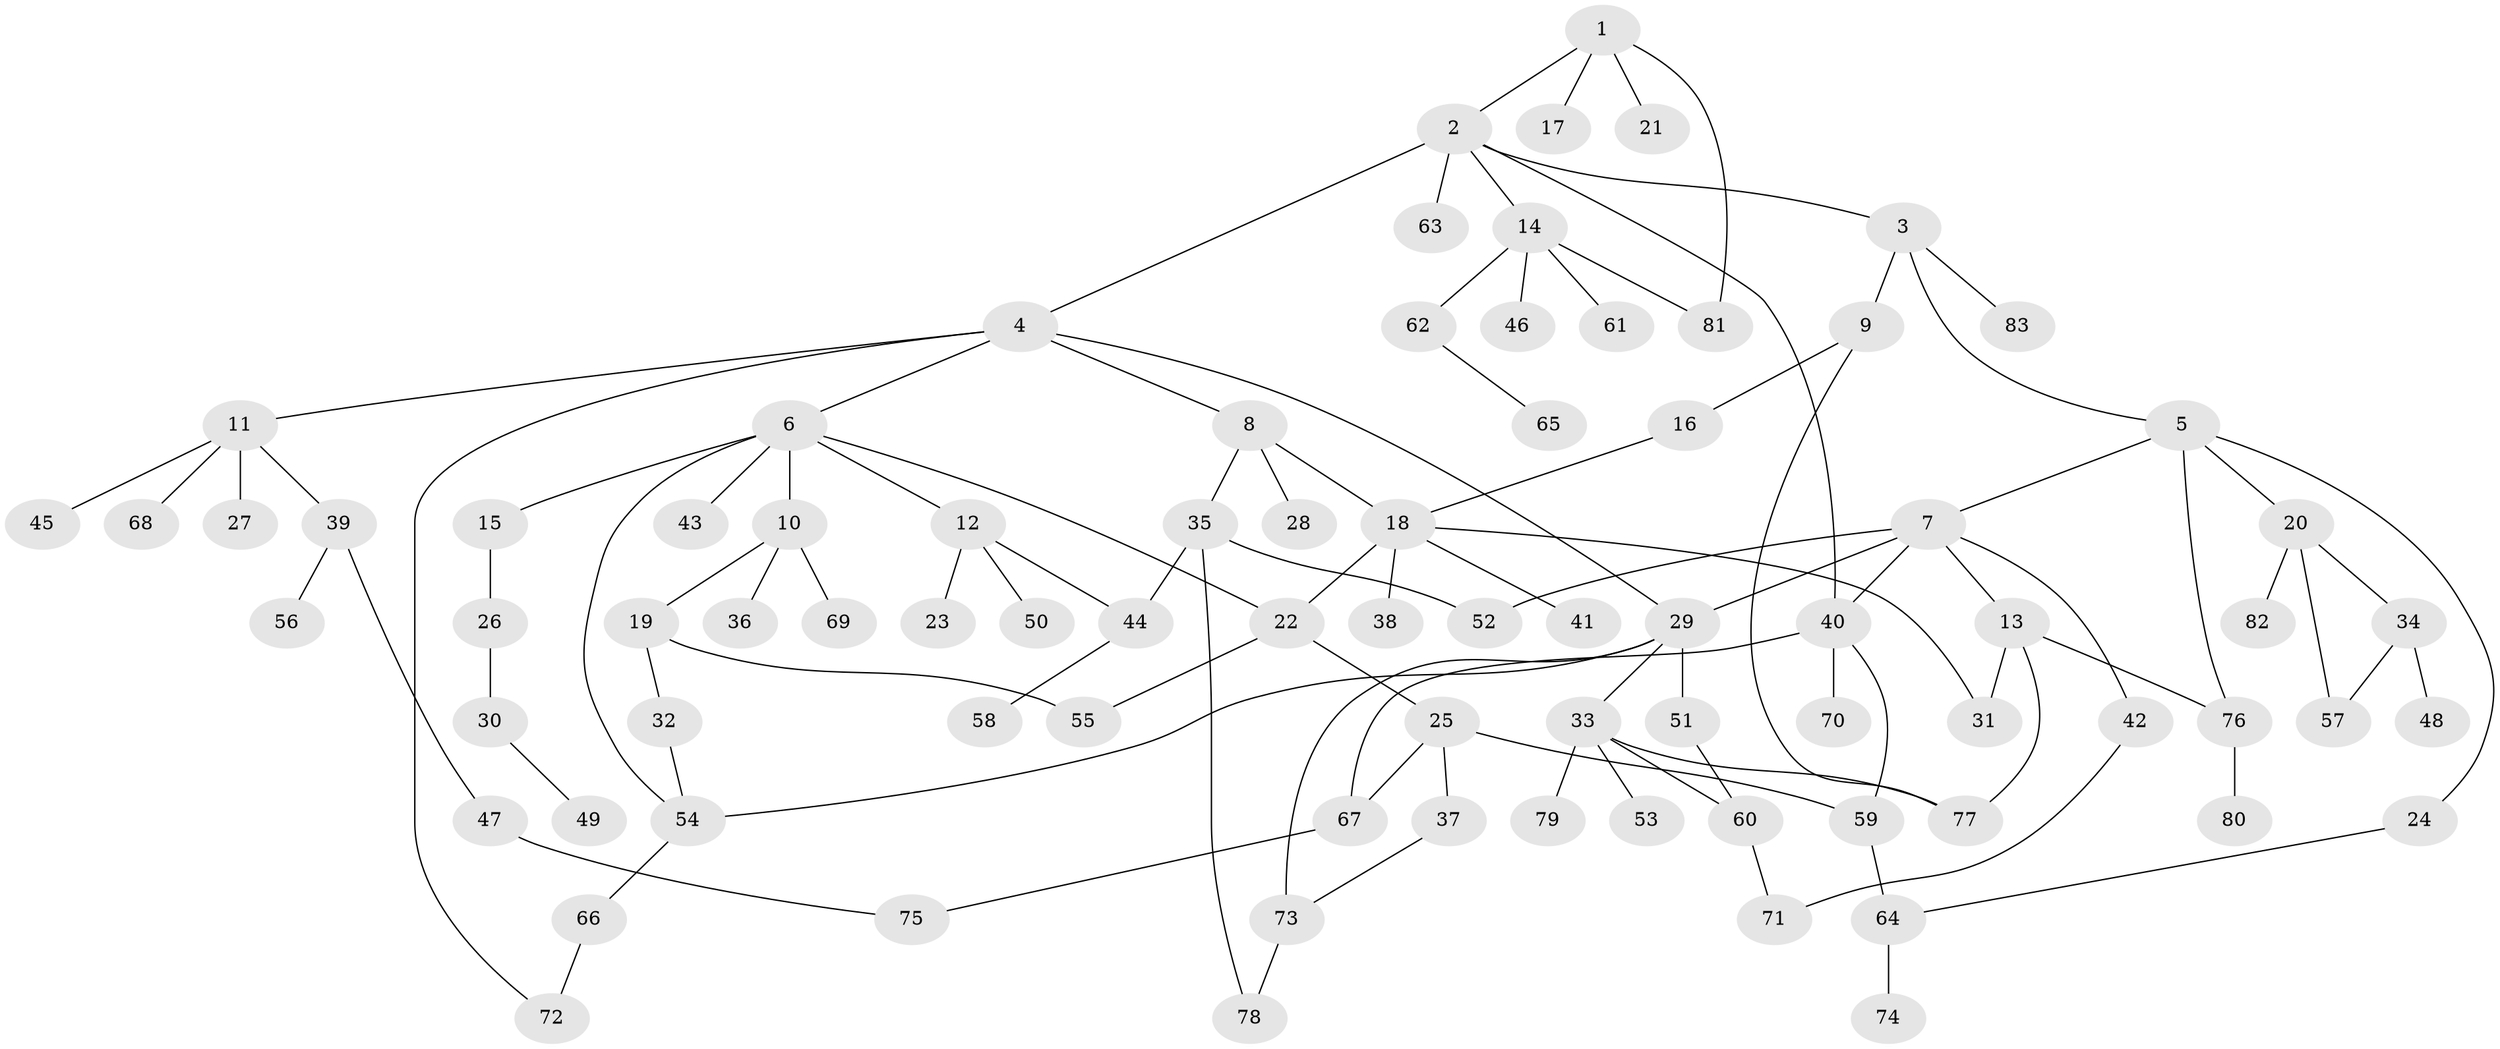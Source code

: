 // coarse degree distribution, {9: 0.04081632653061224, 2: 0.2653061224489796, 1: 0.46938775510204084, 3: 0.061224489795918366, 7: 0.02040816326530612, 8: 0.04081632653061224, 6: 0.02040816326530612, 4: 0.061224489795918366, 5: 0.02040816326530612}
// Generated by graph-tools (version 1.1) at 2025/45/03/04/25 21:45:47]
// undirected, 83 vertices, 106 edges
graph export_dot {
graph [start="1"]
  node [color=gray90,style=filled];
  1;
  2;
  3;
  4;
  5;
  6;
  7;
  8;
  9;
  10;
  11;
  12;
  13;
  14;
  15;
  16;
  17;
  18;
  19;
  20;
  21;
  22;
  23;
  24;
  25;
  26;
  27;
  28;
  29;
  30;
  31;
  32;
  33;
  34;
  35;
  36;
  37;
  38;
  39;
  40;
  41;
  42;
  43;
  44;
  45;
  46;
  47;
  48;
  49;
  50;
  51;
  52;
  53;
  54;
  55;
  56;
  57;
  58;
  59;
  60;
  61;
  62;
  63;
  64;
  65;
  66;
  67;
  68;
  69;
  70;
  71;
  72;
  73;
  74;
  75;
  76;
  77;
  78;
  79;
  80;
  81;
  82;
  83;
  1 -- 2;
  1 -- 17;
  1 -- 21;
  1 -- 81;
  2 -- 3;
  2 -- 4;
  2 -- 14;
  2 -- 63;
  2 -- 40;
  3 -- 5;
  3 -- 9;
  3 -- 83;
  4 -- 6;
  4 -- 8;
  4 -- 11;
  4 -- 72;
  4 -- 29;
  5 -- 7;
  5 -- 20;
  5 -- 24;
  5 -- 76;
  6 -- 10;
  6 -- 12;
  6 -- 15;
  6 -- 22;
  6 -- 43;
  6 -- 54;
  7 -- 13;
  7 -- 29;
  7 -- 40;
  7 -- 42;
  7 -- 52;
  8 -- 18;
  8 -- 28;
  8 -- 35;
  9 -- 16;
  9 -- 77;
  10 -- 19;
  10 -- 36;
  10 -- 69;
  11 -- 27;
  11 -- 39;
  11 -- 45;
  11 -- 68;
  12 -- 23;
  12 -- 44;
  12 -- 50;
  13 -- 31;
  13 -- 77;
  13 -- 76;
  14 -- 46;
  14 -- 61;
  14 -- 62;
  14 -- 81;
  15 -- 26;
  16 -- 18;
  18 -- 38;
  18 -- 41;
  18 -- 22;
  18 -- 31;
  19 -- 32;
  19 -- 55;
  20 -- 34;
  20 -- 82;
  20 -- 57;
  22 -- 25;
  22 -- 55;
  24 -- 64;
  25 -- 37;
  25 -- 59;
  25 -- 67;
  26 -- 30;
  29 -- 33;
  29 -- 51;
  29 -- 54;
  29 -- 73;
  30 -- 49;
  32 -- 54;
  33 -- 53;
  33 -- 60;
  33 -- 77;
  33 -- 79;
  34 -- 48;
  34 -- 57;
  35 -- 44;
  35 -- 78;
  35 -- 52;
  37 -- 73;
  39 -- 47;
  39 -- 56;
  40 -- 70;
  40 -- 59;
  40 -- 67;
  42 -- 71;
  44 -- 58;
  47 -- 75;
  51 -- 60;
  54 -- 66;
  59 -- 64;
  60 -- 71;
  62 -- 65;
  64 -- 74;
  66 -- 72;
  67 -- 75;
  73 -- 78;
  76 -- 80;
}
